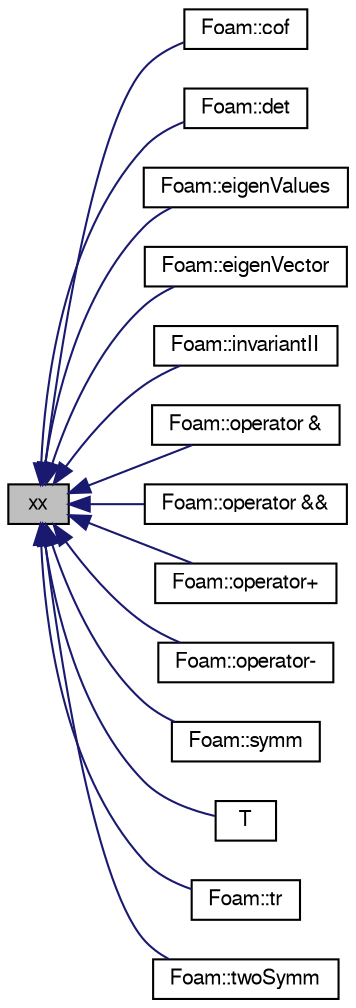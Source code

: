 digraph "xx"
{
  bgcolor="transparent";
  edge [fontname="FreeSans",fontsize="10",labelfontname="FreeSans",labelfontsize="10"];
  node [fontname="FreeSans",fontsize="10",shape=record];
  rankdir="LR";
  Node24 [label="xx",height=0.2,width=0.4,color="black", fillcolor="grey75", style="filled", fontcolor="black"];
  Node24 -> Node25 [dir="back",color="midnightblue",fontsize="10",style="solid",fontname="FreeSans"];
  Node25 [label="Foam::cof",height=0.2,width=0.4,color="black",URL="$a21124.html#aa7e59d18bd5fd20a5b77e7cd6b071f4e",tooltip="Return the cofactor tensor of a tensor. "];
  Node24 -> Node26 [dir="back",color="midnightblue",fontsize="10",style="solid",fontname="FreeSans"];
  Node26 [label="Foam::det",height=0.2,width=0.4,color="black",URL="$a21124.html#ab0c3ce50691859633a66ba182575ce47",tooltip="Return the determinant of a tensor. "];
  Node24 -> Node27 [dir="back",color="midnightblue",fontsize="10",style="solid",fontname="FreeSans"];
  Node27 [label="Foam::eigenValues",height=0.2,width=0.4,color="black",URL="$a21124.html#aac6d1f9aba52c2abcb02c6902d3fc7b8"];
  Node24 -> Node28 [dir="back",color="midnightblue",fontsize="10",style="solid",fontname="FreeSans"];
  Node28 [label="Foam::eigenVector",height=0.2,width=0.4,color="black",URL="$a21124.html#a89261dd15b36b102373321fd8cc97ea4"];
  Node24 -> Node29 [dir="back",color="midnightblue",fontsize="10",style="solid",fontname="FreeSans"];
  Node29 [label="Foam::invariantII",height=0.2,width=0.4,color="black",URL="$a21124.html#a12278b90ee630ffcc2afeea2720df369",tooltip="Return the 2nd invariant of a tensor. "];
  Node24 -> Node30 [dir="back",color="midnightblue",fontsize="10",style="solid",fontname="FreeSans"];
  Node30 [label="Foam::operator &",height=0.2,width=0.4,color="black",URL="$a21124.html#acdae70ac74aa55b021e8244dc28e1753",tooltip="Inner-product between two tensors. "];
  Node24 -> Node31 [dir="back",color="midnightblue",fontsize="10",style="solid",fontname="FreeSans"];
  Node31 [label="Foam::operator &&",height=0.2,width=0.4,color="black",URL="$a21124.html#aa6d1a6a47c54c34f8c409f6f7bba76b1",tooltip="Double-dot-product between a spherical tensor and a tensor. "];
  Node24 -> Node32 [dir="back",color="midnightblue",fontsize="10",style="solid",fontname="FreeSans"];
  Node32 [label="Foam::operator+",height=0.2,width=0.4,color="black",URL="$a21124.html#a0dd9b970ddc9d0c8c07ef3f4c4acacdb"];
  Node24 -> Node33 [dir="back",color="midnightblue",fontsize="10",style="solid",fontname="FreeSans"];
  Node33 [label="Foam::operator-",height=0.2,width=0.4,color="black",URL="$a21124.html#a6c5451ca4a2306538a113ccc1fb09a86"];
  Node24 -> Node34 [dir="back",color="midnightblue",fontsize="10",style="solid",fontname="FreeSans"];
  Node34 [label="Foam::symm",height=0.2,width=0.4,color="black",URL="$a21124.html#a53c4767e50ef234110633f7477d983ab",tooltip="Return the symmetric part of a tensor. "];
  Node24 -> Node35 [dir="back",color="midnightblue",fontsize="10",style="solid",fontname="FreeSans"];
  Node35 [label="T",height=0.2,width=0.4,color="black",URL="$a28390.html#a08b52569ddb237e134d1975bb035ab87",tooltip="Transpose. "];
  Node24 -> Node36 [dir="back",color="midnightblue",fontsize="10",style="solid",fontname="FreeSans"];
  Node36 [label="Foam::tr",height=0.2,width=0.4,color="black",URL="$a21124.html#aa2fdde5ce2fa5587342c5c2535680476",tooltip="Return the trace of a tensor. "];
  Node24 -> Node37 [dir="back",color="midnightblue",fontsize="10",style="solid",fontname="FreeSans"];
  Node37 [label="Foam::twoSymm",height=0.2,width=0.4,color="black",URL="$a21124.html#a11dc4841fbe5bb4e854b1be655d21919",tooltip="Return the twice the symmetric part of a tensor. "];
}
